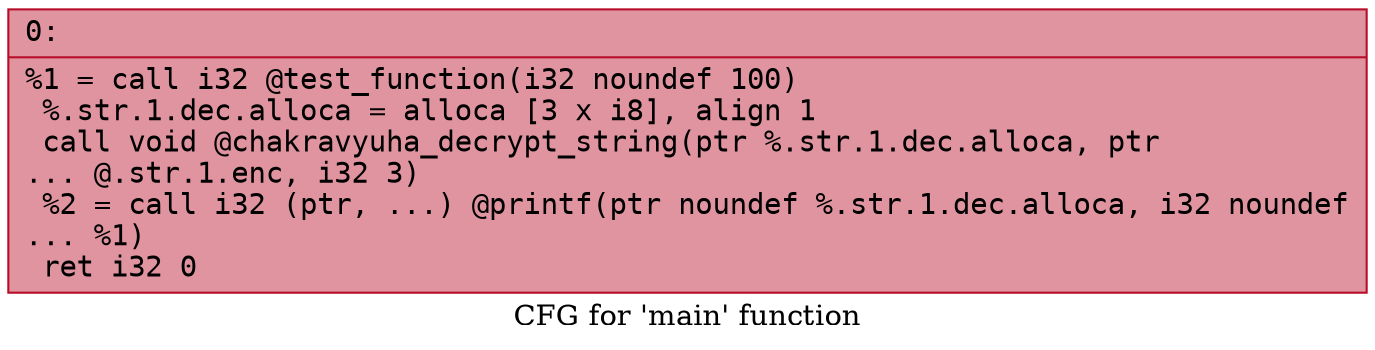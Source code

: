 digraph "CFG for 'main' function" {
	label="CFG for 'main' function";

	Node0x56cfa62672d0 [shape=record,color="#b70d28ff", style=filled, fillcolor="#b70d2870" fontname="Courier",label="{0:\l|  %1 = call i32 @test_function(i32 noundef 100)\l  %.str.1.dec.alloca = alloca [3 x i8], align 1\l  call void @chakravyuha_decrypt_string(ptr %.str.1.dec.alloca, ptr\l... @.str.1.enc, i32 3)\l  %2 = call i32 (ptr, ...) @printf(ptr noundef %.str.1.dec.alloca, i32 noundef\l... %1)\l  ret i32 0\l}"];
}
